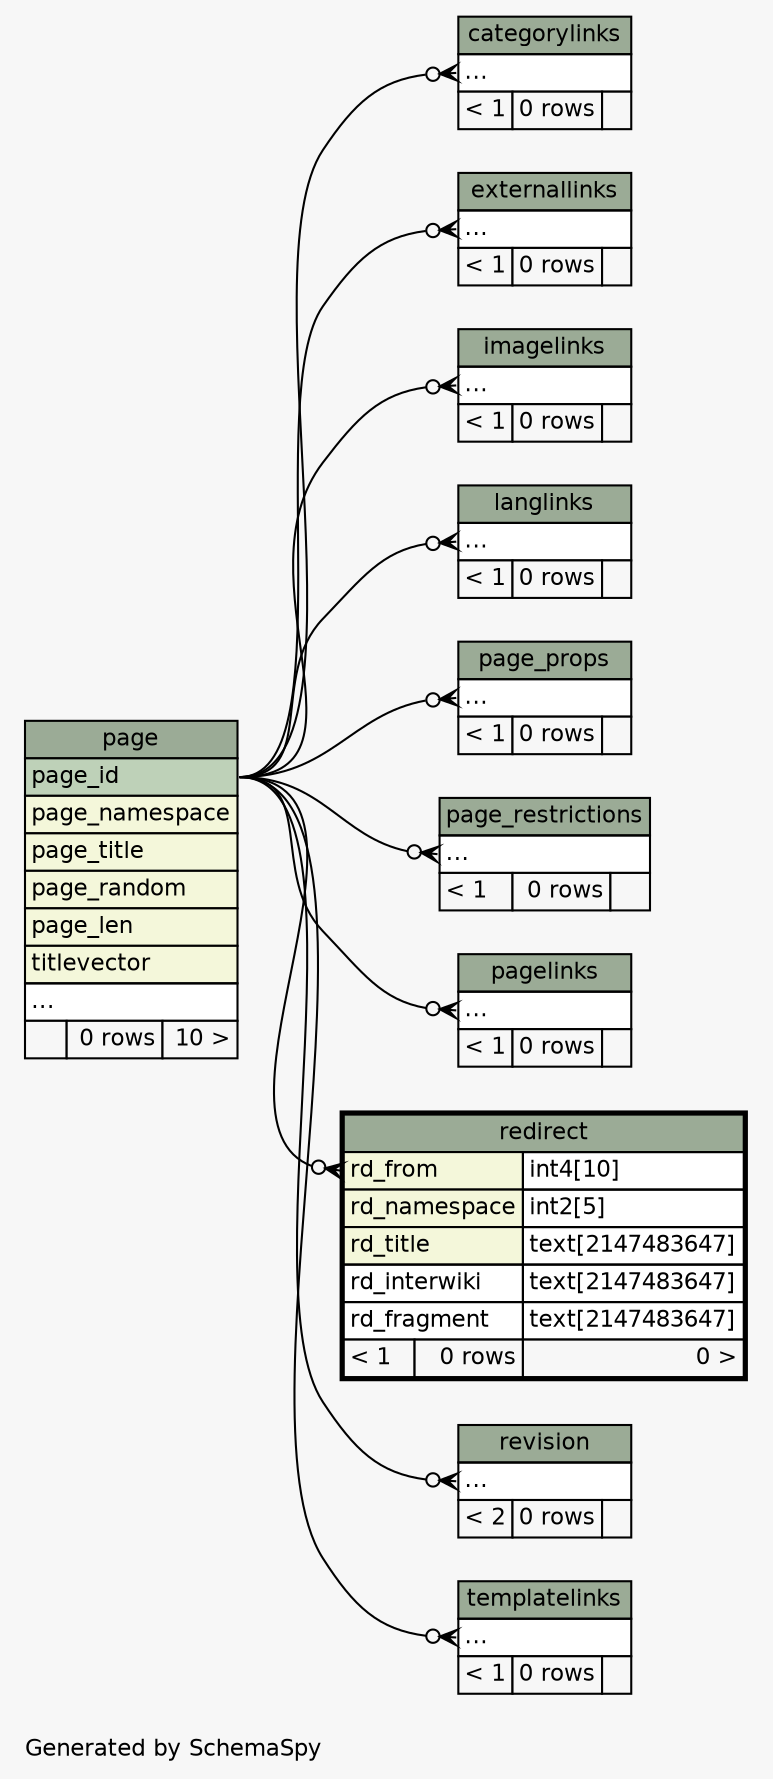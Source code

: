 // dot 2.38.0 on Linux 3.14.35-28.38.amzn1.x86_64
// SchemaSpy rev Unknown
digraph "twoDegreesRelationshipsDiagram" {
  graph [
    rankdir="RL"
    bgcolor="#f7f7f7"
    label="\nGenerated by SchemaSpy"
    labeljust="l"
    nodesep="0.18"
    ranksep="0.46"
    fontname="Helvetica"
    fontsize="11"
  ];
  node [
    fontname="Helvetica"
    fontsize="11"
    shape="plaintext"
  ];
  edge [
    arrowsize="0.8"
  ];
  "categorylinks":"elipses":w -> "page":"page_id":e [arrowhead=none dir=back arrowtail=crowodot];
  "externallinks":"elipses":w -> "page":"page_id":e [arrowhead=none dir=back arrowtail=crowodot];
  "imagelinks":"elipses":w -> "page":"page_id":e [arrowhead=none dir=back arrowtail=crowodot];
  "langlinks":"elipses":w -> "page":"page_id":e [arrowhead=none dir=back arrowtail=crowodot];
  "page_props":"elipses":w -> "page":"page_id":e [arrowhead=none dir=back arrowtail=crowodot];
  "page_restrictions":"elipses":w -> "page":"page_id":e [arrowhead=none dir=back arrowtail=crowodot];
  "pagelinks":"elipses":w -> "page":"page_id":e [arrowhead=none dir=back arrowtail=crowodot];
  "redirect":"rd_from":w -> "page":"page_id":e [arrowhead=none dir=back arrowtail=crowodot];
  "revision":"elipses":w -> "page":"page_id":e [arrowhead=none dir=back arrowtail=crowodot];
  "templatelinks":"elipses":w -> "page":"page_id":e [arrowhead=none dir=back arrowtail=crowodot];
  "categorylinks" [
    label=<
    <TABLE BORDER="0" CELLBORDER="1" CELLSPACING="0" BGCOLOR="#ffffff">
      <TR><TD COLSPAN="3" BGCOLOR="#9bab96" ALIGN="CENTER">categorylinks</TD></TR>
      <TR><TD PORT="elipses" COLSPAN="3" ALIGN="LEFT">...</TD></TR>
      <TR><TD ALIGN="LEFT" BGCOLOR="#f7f7f7">&lt; 1</TD><TD ALIGN="RIGHT" BGCOLOR="#f7f7f7">0 rows</TD><TD ALIGN="RIGHT" BGCOLOR="#f7f7f7">  </TD></TR>
    </TABLE>>
    URL="categorylinks.html"
    tooltip="categorylinks"
  ];
  "externallinks" [
    label=<
    <TABLE BORDER="0" CELLBORDER="1" CELLSPACING="0" BGCOLOR="#ffffff">
      <TR><TD COLSPAN="3" BGCOLOR="#9bab96" ALIGN="CENTER">externallinks</TD></TR>
      <TR><TD PORT="elipses" COLSPAN="3" ALIGN="LEFT">...</TD></TR>
      <TR><TD ALIGN="LEFT" BGCOLOR="#f7f7f7">&lt; 1</TD><TD ALIGN="RIGHT" BGCOLOR="#f7f7f7">0 rows</TD><TD ALIGN="RIGHT" BGCOLOR="#f7f7f7">  </TD></TR>
    </TABLE>>
    URL="externallinks.html"
    tooltip="externallinks"
  ];
  "imagelinks" [
    label=<
    <TABLE BORDER="0" CELLBORDER="1" CELLSPACING="0" BGCOLOR="#ffffff">
      <TR><TD COLSPAN="3" BGCOLOR="#9bab96" ALIGN="CENTER">imagelinks</TD></TR>
      <TR><TD PORT="elipses" COLSPAN="3" ALIGN="LEFT">...</TD></TR>
      <TR><TD ALIGN="LEFT" BGCOLOR="#f7f7f7">&lt; 1</TD><TD ALIGN="RIGHT" BGCOLOR="#f7f7f7">0 rows</TD><TD ALIGN="RIGHT" BGCOLOR="#f7f7f7">  </TD></TR>
    </TABLE>>
    URL="imagelinks.html"
    tooltip="imagelinks"
  ];
  "langlinks" [
    label=<
    <TABLE BORDER="0" CELLBORDER="1" CELLSPACING="0" BGCOLOR="#ffffff">
      <TR><TD COLSPAN="3" BGCOLOR="#9bab96" ALIGN="CENTER">langlinks</TD></TR>
      <TR><TD PORT="elipses" COLSPAN="3" ALIGN="LEFT">...</TD></TR>
      <TR><TD ALIGN="LEFT" BGCOLOR="#f7f7f7">&lt; 1</TD><TD ALIGN="RIGHT" BGCOLOR="#f7f7f7">0 rows</TD><TD ALIGN="RIGHT" BGCOLOR="#f7f7f7">  </TD></TR>
    </TABLE>>
    URL="langlinks.html"
    tooltip="langlinks"
  ];
  "page" [
    label=<
    <TABLE BORDER="0" CELLBORDER="1" CELLSPACING="0" BGCOLOR="#ffffff">
      <TR><TD COLSPAN="3" BGCOLOR="#9bab96" ALIGN="CENTER">page</TD></TR>
      <TR><TD PORT="page_id" COLSPAN="3" BGCOLOR="#bed1b8" ALIGN="LEFT">page_id</TD></TR>
      <TR><TD PORT="page_namespace" COLSPAN="3" BGCOLOR="#f4f7da" ALIGN="LEFT">page_namespace</TD></TR>
      <TR><TD PORT="page_title" COLSPAN="3" BGCOLOR="#f4f7da" ALIGN="LEFT">page_title</TD></TR>
      <TR><TD PORT="page_random" COLSPAN="3" BGCOLOR="#f4f7da" ALIGN="LEFT">page_random</TD></TR>
      <TR><TD PORT="page_len" COLSPAN="3" BGCOLOR="#f4f7da" ALIGN="LEFT">page_len</TD></TR>
      <TR><TD PORT="titlevector" COLSPAN="3" BGCOLOR="#f4f7da" ALIGN="LEFT">titlevector</TD></TR>
      <TR><TD PORT="elipses" COLSPAN="3" ALIGN="LEFT">...</TD></TR>
      <TR><TD ALIGN="LEFT" BGCOLOR="#f7f7f7">  </TD><TD ALIGN="RIGHT" BGCOLOR="#f7f7f7">0 rows</TD><TD ALIGN="RIGHT" BGCOLOR="#f7f7f7">10 &gt;</TD></TR>
    </TABLE>>
    URL="page.html"
    tooltip="page"
  ];
  "page_props" [
    label=<
    <TABLE BORDER="0" CELLBORDER="1" CELLSPACING="0" BGCOLOR="#ffffff">
      <TR><TD COLSPAN="3" BGCOLOR="#9bab96" ALIGN="CENTER">page_props</TD></TR>
      <TR><TD PORT="elipses" COLSPAN="3" ALIGN="LEFT">...</TD></TR>
      <TR><TD ALIGN="LEFT" BGCOLOR="#f7f7f7">&lt; 1</TD><TD ALIGN="RIGHT" BGCOLOR="#f7f7f7">0 rows</TD><TD ALIGN="RIGHT" BGCOLOR="#f7f7f7">  </TD></TR>
    </TABLE>>
    URL="page_props.html"
    tooltip="page_props"
  ];
  "page_restrictions" [
    label=<
    <TABLE BORDER="0" CELLBORDER="1" CELLSPACING="0" BGCOLOR="#ffffff">
      <TR><TD COLSPAN="3" BGCOLOR="#9bab96" ALIGN="CENTER">page_restrictions</TD></TR>
      <TR><TD PORT="elipses" COLSPAN="3" ALIGN="LEFT">...</TD></TR>
      <TR><TD ALIGN="LEFT" BGCOLOR="#f7f7f7">&lt; 1</TD><TD ALIGN="RIGHT" BGCOLOR="#f7f7f7">0 rows</TD><TD ALIGN="RIGHT" BGCOLOR="#f7f7f7">  </TD></TR>
    </TABLE>>
    URL="page_restrictions.html"
    tooltip="page_restrictions"
  ];
  "pagelinks" [
    label=<
    <TABLE BORDER="0" CELLBORDER="1" CELLSPACING="0" BGCOLOR="#ffffff">
      <TR><TD COLSPAN="3" BGCOLOR="#9bab96" ALIGN="CENTER">pagelinks</TD></TR>
      <TR><TD PORT="elipses" COLSPAN="3" ALIGN="LEFT">...</TD></TR>
      <TR><TD ALIGN="LEFT" BGCOLOR="#f7f7f7">&lt; 1</TD><TD ALIGN="RIGHT" BGCOLOR="#f7f7f7">0 rows</TD><TD ALIGN="RIGHT" BGCOLOR="#f7f7f7">  </TD></TR>
    </TABLE>>
    URL="pagelinks.html"
    tooltip="pagelinks"
  ];
  "redirect" [
    label=<
    <TABLE BORDER="2" CELLBORDER="1" CELLSPACING="0" BGCOLOR="#ffffff">
      <TR><TD COLSPAN="3" BGCOLOR="#9bab96" ALIGN="CENTER">redirect</TD></TR>
      <TR><TD PORT="rd_from" COLSPAN="2" BGCOLOR="#f4f7da" ALIGN="LEFT">rd_from</TD><TD PORT="rd_from.type" ALIGN="LEFT">int4[10]</TD></TR>
      <TR><TD PORT="rd_namespace" COLSPAN="2" BGCOLOR="#f4f7da" ALIGN="LEFT">rd_namespace</TD><TD PORT="rd_namespace.type" ALIGN="LEFT">int2[5]</TD></TR>
      <TR><TD PORT="rd_title" COLSPAN="2" BGCOLOR="#f4f7da" ALIGN="LEFT">rd_title</TD><TD PORT="rd_title.type" ALIGN="LEFT">text[2147483647]</TD></TR>
      <TR><TD PORT="rd_interwiki" COLSPAN="2" ALIGN="LEFT">rd_interwiki</TD><TD PORT="rd_interwiki.type" ALIGN="LEFT">text[2147483647]</TD></TR>
      <TR><TD PORT="rd_fragment" COLSPAN="2" ALIGN="LEFT">rd_fragment</TD><TD PORT="rd_fragment.type" ALIGN="LEFT">text[2147483647]</TD></TR>
      <TR><TD ALIGN="LEFT" BGCOLOR="#f7f7f7">&lt; 1</TD><TD ALIGN="RIGHT" BGCOLOR="#f7f7f7">0 rows</TD><TD ALIGN="RIGHT" BGCOLOR="#f7f7f7">0 &gt;</TD></TR>
    </TABLE>>
    URL="redirect.html"
    tooltip="redirect"
  ];
  "revision" [
    label=<
    <TABLE BORDER="0" CELLBORDER="1" CELLSPACING="0" BGCOLOR="#ffffff">
      <TR><TD COLSPAN="3" BGCOLOR="#9bab96" ALIGN="CENTER">revision</TD></TR>
      <TR><TD PORT="elipses" COLSPAN="3" ALIGN="LEFT">...</TD></TR>
      <TR><TD ALIGN="LEFT" BGCOLOR="#f7f7f7">&lt; 2</TD><TD ALIGN="RIGHT" BGCOLOR="#f7f7f7">0 rows</TD><TD ALIGN="RIGHT" BGCOLOR="#f7f7f7">  </TD></TR>
    </TABLE>>
    URL="revision.html"
    tooltip="revision"
  ];
  "templatelinks" [
    label=<
    <TABLE BORDER="0" CELLBORDER="1" CELLSPACING="0" BGCOLOR="#ffffff">
      <TR><TD COLSPAN="3" BGCOLOR="#9bab96" ALIGN="CENTER">templatelinks</TD></TR>
      <TR><TD PORT="elipses" COLSPAN="3" ALIGN="LEFT">...</TD></TR>
      <TR><TD ALIGN="LEFT" BGCOLOR="#f7f7f7">&lt; 1</TD><TD ALIGN="RIGHT" BGCOLOR="#f7f7f7">0 rows</TD><TD ALIGN="RIGHT" BGCOLOR="#f7f7f7">  </TD></TR>
    </TABLE>>
    URL="templatelinks.html"
    tooltip="templatelinks"
  ];
}
